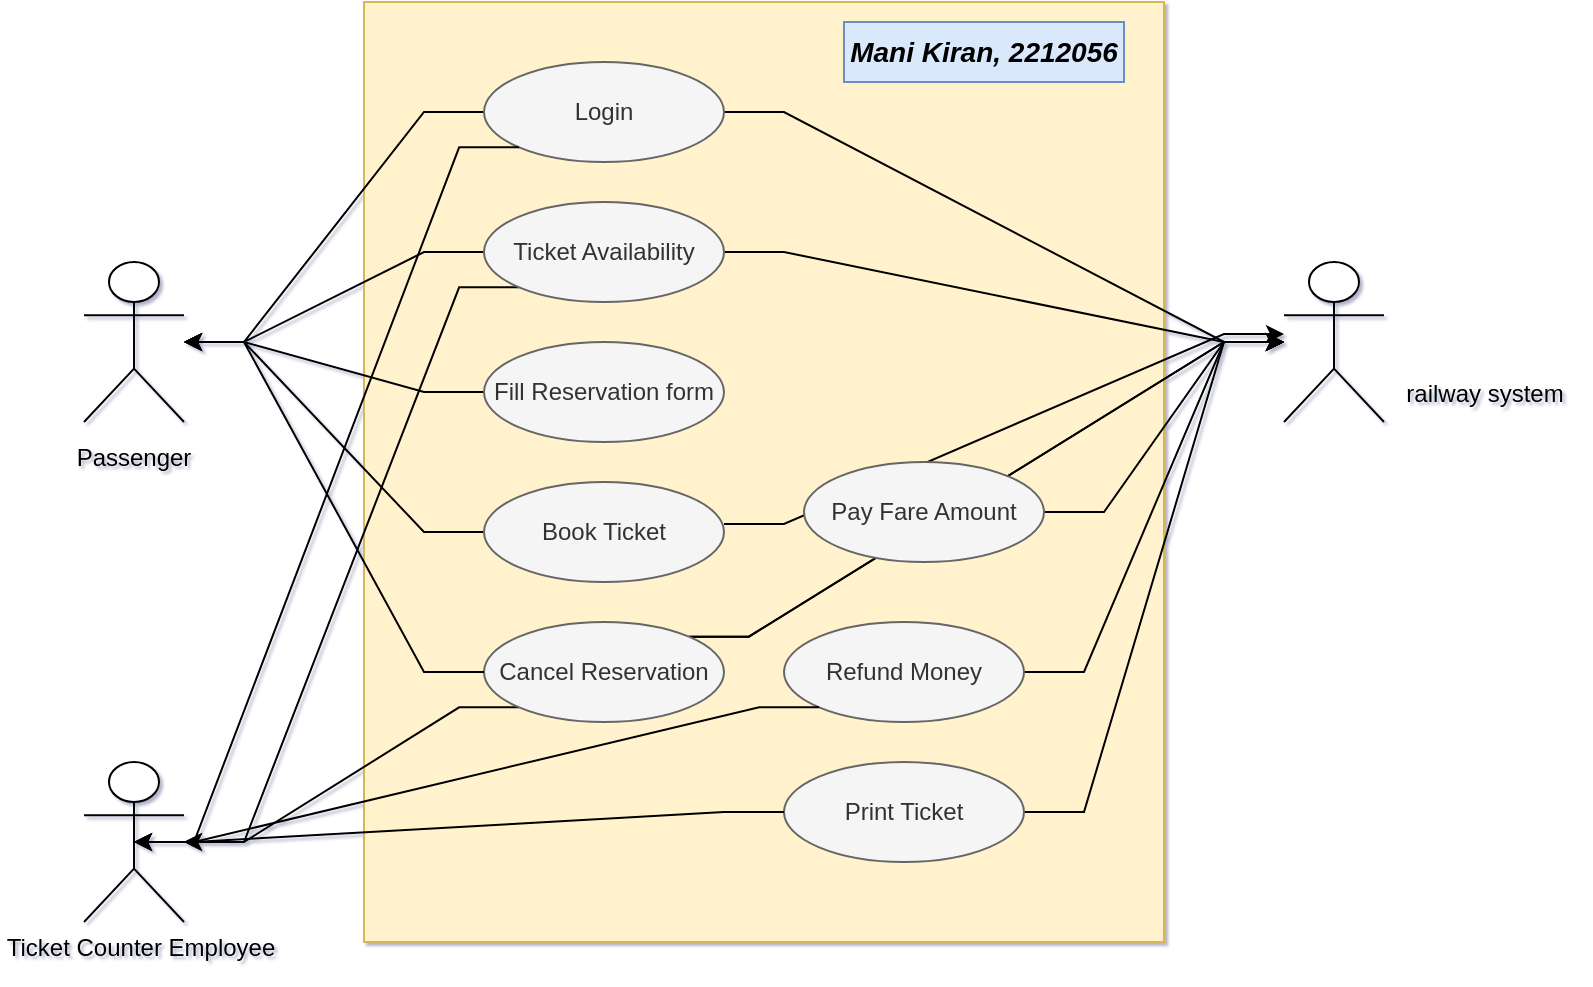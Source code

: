<mxfile version="26.0.10">
  <diagram name="Page-1" id="vQdiWx4bzIn_EOASzztU">
    <mxGraphModel dx="836" dy="525" grid="0" gridSize="10" guides="1" tooltips="1" connect="1" arrows="1" fold="1" page="1" pageScale="1" pageWidth="850" pageHeight="1100" background="none" math="0" shadow="1">
      <root>
        <mxCell id="0" />
        <mxCell id="1" parent="0" />
        <mxCell id="jDwsObu8A2M6rF0goUSd-2" value="" style="rounded=0;whiteSpace=wrap;html=1;fillColor=#fff2cc;strokeColor=#d6b656;" vertex="1" parent="1">
          <mxGeometry x="190" y="20" width="400" height="470" as="geometry" />
        </mxCell>
        <mxCell id="jDwsObu8A2M6rF0goUSd-3" style="edgeStyle=entityRelationEdgeStyle;rounded=0;orthogonalLoop=1;jettySize=auto;html=1;exitX=1;exitY=0;exitDx=0;exitDy=0;" edge="1" parent="1" source="jDwsObu8A2M6rF0goUSd-29">
          <mxGeometry relative="1" as="geometry">
            <mxPoint x="650" y="190" as="targetPoint" />
          </mxGeometry>
        </mxCell>
        <mxCell id="jDwsObu8A2M6rF0goUSd-4" value="" style="shape=umlActor;" vertex="1" parent="1">
          <mxGeometry x="50" y="150" width="50" height="80" as="geometry" />
        </mxCell>
        <mxCell id="jDwsObu8A2M6rF0goUSd-5" value="" style="shape=umlActor;" vertex="1" parent="1">
          <mxGeometry x="650" y="150" width="50" height="80" as="geometry" />
        </mxCell>
        <mxCell id="jDwsObu8A2M6rF0goUSd-6" value="" style="shape=umlActor;" vertex="1" parent="1">
          <mxGeometry x="50" y="400" width="50" height="80" as="geometry" />
        </mxCell>
        <mxCell id="jDwsObu8A2M6rF0goUSd-7" style="edgeStyle=entityRelationEdgeStyle;rounded=0;orthogonalLoop=1;jettySize=auto;html=1;exitX=0;exitY=0.5;exitDx=0;exitDy=0;" edge="1" parent="1" source="jDwsObu8A2M6rF0goUSd-9" target="jDwsObu8A2M6rF0goUSd-4">
          <mxGeometry relative="1" as="geometry" />
        </mxCell>
        <mxCell id="jDwsObu8A2M6rF0goUSd-8" style="edgeStyle=entityRelationEdgeStyle;rounded=0;orthogonalLoop=1;jettySize=auto;html=1;" edge="1" parent="1" source="jDwsObu8A2M6rF0goUSd-9" target="jDwsObu8A2M6rF0goUSd-5">
          <mxGeometry relative="1" as="geometry" />
        </mxCell>
        <mxCell id="jDwsObu8A2M6rF0goUSd-9" value="Login" style="ellipse;whiteSpace=wrap;fillColor=#f5f5f5;fontColor=#333333;strokeColor=#666666;" vertex="1" parent="1">
          <mxGeometry x="250" y="50" width="120" height="50" as="geometry" />
        </mxCell>
        <mxCell id="jDwsObu8A2M6rF0goUSd-10" style="edgeStyle=entityRelationEdgeStyle;rounded=0;orthogonalLoop=1;jettySize=auto;html=1;" edge="1" parent="1" source="jDwsObu8A2M6rF0goUSd-13" target="jDwsObu8A2M6rF0goUSd-4">
          <mxGeometry relative="1" as="geometry" />
        </mxCell>
        <mxCell id="jDwsObu8A2M6rF0goUSd-11" style="edgeStyle=entityRelationEdgeStyle;rounded=0;orthogonalLoop=1;jettySize=auto;html=1;" edge="1" parent="1" source="jDwsObu8A2M6rF0goUSd-13" target="jDwsObu8A2M6rF0goUSd-5">
          <mxGeometry relative="1" as="geometry" />
        </mxCell>
        <mxCell id="jDwsObu8A2M6rF0goUSd-12" style="edgeStyle=entityRelationEdgeStyle;rounded=0;orthogonalLoop=1;jettySize=auto;html=1;exitX=0;exitY=1;exitDx=0;exitDy=0;" edge="1" parent="1" source="jDwsObu8A2M6rF0goUSd-13" target="jDwsObu8A2M6rF0goUSd-6">
          <mxGeometry relative="1" as="geometry" />
        </mxCell>
        <mxCell id="jDwsObu8A2M6rF0goUSd-13" value="Ticket Availability" style="ellipse;whiteSpace=wrap;fillColor=#f5f5f5;fontColor=#333333;strokeColor=#666666;" vertex="1" parent="1">
          <mxGeometry x="250" y="120" width="120" height="50" as="geometry" />
        </mxCell>
        <mxCell id="jDwsObu8A2M6rF0goUSd-14" style="edgeStyle=entityRelationEdgeStyle;rounded=0;orthogonalLoop=1;jettySize=auto;html=1;" edge="1" parent="1" source="jDwsObu8A2M6rF0goUSd-15" target="jDwsObu8A2M6rF0goUSd-4">
          <mxGeometry relative="1" as="geometry" />
        </mxCell>
        <mxCell id="jDwsObu8A2M6rF0goUSd-15" value="Fill Reservation form" style="ellipse;whiteSpace=wrap;fillColor=#f5f5f5;fontColor=#333333;strokeColor=#666666;" vertex="1" parent="1">
          <mxGeometry x="250" y="190" width="120" height="50" as="geometry" />
        </mxCell>
        <mxCell id="jDwsObu8A2M6rF0goUSd-16" style="edgeStyle=entityRelationEdgeStyle;rounded=0;orthogonalLoop=1;jettySize=auto;html=1;" edge="1" parent="1" source="jDwsObu8A2M6rF0goUSd-18" target="jDwsObu8A2M6rF0goUSd-4">
          <mxGeometry relative="1" as="geometry" />
        </mxCell>
        <mxCell id="jDwsObu8A2M6rF0goUSd-17" style="edgeStyle=entityRelationEdgeStyle;rounded=0;orthogonalLoop=1;jettySize=auto;html=1;" edge="1" parent="1">
          <mxGeometry relative="1" as="geometry">
            <mxPoint x="370" y="281" as="sourcePoint" />
            <mxPoint x="650" y="186" as="targetPoint" />
          </mxGeometry>
        </mxCell>
        <mxCell id="jDwsObu8A2M6rF0goUSd-18" value="Book Ticket" style="ellipse;whiteSpace=wrap;fillColor=#f5f5f5;fontColor=#333333;strokeColor=#666666;" vertex="1" parent="1">
          <mxGeometry x="250" y="260" width="120" height="50" as="geometry" />
        </mxCell>
        <mxCell id="jDwsObu8A2M6rF0goUSd-19" style="edgeStyle=entityRelationEdgeStyle;rounded=0;orthogonalLoop=1;jettySize=auto;html=1;exitX=1;exitY=0.5;exitDx=0;exitDy=0;" edge="1" parent="1" source="jDwsObu8A2M6rF0goUSd-27" target="jDwsObu8A2M6rF0goUSd-5">
          <mxGeometry relative="1" as="geometry" />
        </mxCell>
        <mxCell id="jDwsObu8A2M6rF0goUSd-20" style="edgeStyle=entityRelationEdgeStyle;rounded=0;orthogonalLoop=1;jettySize=auto;html=1;" edge="1" parent="1" source="jDwsObu8A2M6rF0goUSd-21" target="jDwsObu8A2M6rF0goUSd-5">
          <mxGeometry relative="1" as="geometry" />
        </mxCell>
        <mxCell id="jDwsObu8A2M6rF0goUSd-21" value="Refund Money" style="ellipse;whiteSpace=wrap;fillColor=#f5f5f5;fontColor=#333333;strokeColor=#666666;" vertex="1" parent="1">
          <mxGeometry x="400" y="330" width="120" height="50" as="geometry" />
        </mxCell>
        <mxCell id="jDwsObu8A2M6rF0goUSd-22" style="edgeStyle=entityRelationEdgeStyle;rounded=0;orthogonalLoop=1;jettySize=auto;html=1;" edge="1" parent="1" source="jDwsObu8A2M6rF0goUSd-23">
          <mxGeometry relative="1" as="geometry">
            <mxPoint x="650" y="190" as="targetPoint" />
          </mxGeometry>
        </mxCell>
        <mxCell id="jDwsObu8A2M6rF0goUSd-23" value="Print Ticket" style="ellipse;whiteSpace=wrap;fillColor=#f5f5f5;fontColor=#333333;strokeColor=#666666;" vertex="1" parent="1">
          <mxGeometry x="400" y="400" width="120" height="50" as="geometry" />
        </mxCell>
        <mxCell id="jDwsObu8A2M6rF0goUSd-24" style="edgeStyle=entityRelationEdgeStyle;rounded=0;orthogonalLoop=1;jettySize=auto;html=1;entryX=0.5;entryY=0.5;entryDx=0;entryDy=0;entryPerimeter=0;" edge="1" parent="1" source="jDwsObu8A2M6rF0goUSd-23" target="jDwsObu8A2M6rF0goUSd-6">
          <mxGeometry relative="1" as="geometry">
            <Array as="points">
              <mxPoint x="240" y="470" />
            </Array>
          </mxGeometry>
        </mxCell>
        <mxCell id="jDwsObu8A2M6rF0goUSd-25" style="edgeStyle=entityRelationEdgeStyle;rounded=0;orthogonalLoop=1;jettySize=auto;html=1;exitX=0;exitY=1;exitDx=0;exitDy=0;entryX=0.5;entryY=0.5;entryDx=0;entryDy=0;entryPerimeter=0;" edge="1" parent="1" source="jDwsObu8A2M6rF0goUSd-9" target="jDwsObu8A2M6rF0goUSd-6">
          <mxGeometry relative="1" as="geometry" />
        </mxCell>
        <mxCell id="jDwsObu8A2M6rF0goUSd-26" style="edgeStyle=entityRelationEdgeStyle;rounded=0;orthogonalLoop=1;jettySize=auto;html=1;exitX=1;exitY=0;exitDx=0;exitDy=0;" edge="1" parent="1" source="jDwsObu8A2M6rF0goUSd-29" target="jDwsObu8A2M6rF0goUSd-5">
          <mxGeometry relative="1" as="geometry" />
        </mxCell>
        <mxCell id="jDwsObu8A2M6rF0goUSd-27" value="Pay Fare Amount" style="ellipse;whiteSpace=wrap;fillColor=#f5f5f5;fontColor=#333333;strokeColor=#666666;" vertex="1" parent="1">
          <mxGeometry x="410" y="250" width="120" height="50" as="geometry" />
        </mxCell>
        <mxCell id="jDwsObu8A2M6rF0goUSd-28" style="edgeStyle=entityRelationEdgeStyle;rounded=0;orthogonalLoop=1;jettySize=auto;html=1;exitX=0;exitY=1;exitDx=0;exitDy=0;" edge="1" parent="1" source="jDwsObu8A2M6rF0goUSd-29" target="jDwsObu8A2M6rF0goUSd-6">
          <mxGeometry relative="1" as="geometry" />
        </mxCell>
        <mxCell id="jDwsObu8A2M6rF0goUSd-29" value="Cancel Reservation" style="ellipse;whiteSpace=wrap;fillColor=#f5f5f5;fontColor=#333333;strokeColor=#666666;" vertex="1" parent="1">
          <mxGeometry x="250" y="330" width="120" height="50" as="geometry" />
        </mxCell>
        <mxCell id="jDwsObu8A2M6rF0goUSd-30" style="edgeStyle=entityRelationEdgeStyle;rounded=0;orthogonalLoop=1;jettySize=auto;html=1;" edge="1" parent="1" source="jDwsObu8A2M6rF0goUSd-29" target="jDwsObu8A2M6rF0goUSd-4">
          <mxGeometry relative="1" as="geometry" />
        </mxCell>
        <mxCell id="jDwsObu8A2M6rF0goUSd-31" value="railway system&lt;div&gt;&lt;br&gt;&lt;/div&gt;" style="text;html=1;align=center;verticalAlign=middle;resizable=0;points=[];autosize=1;strokeColor=none;fillColor=none;" vertex="1" parent="1">
          <mxGeometry x="700" y="203" width="100" height="40" as="geometry" />
        </mxCell>
        <mxCell id="jDwsObu8A2M6rF0goUSd-32" style="edgeStyle=entityRelationEdgeStyle;rounded=0;orthogonalLoop=1;jettySize=auto;html=1;exitX=0;exitY=1;exitDx=0;exitDy=0;entryX=0.5;entryY=0.5;entryDx=0;entryDy=0;entryPerimeter=0;" edge="1" parent="1" source="jDwsObu8A2M6rF0goUSd-21" target="jDwsObu8A2M6rF0goUSd-6">
          <mxGeometry relative="1" as="geometry" />
        </mxCell>
        <mxCell id="jDwsObu8A2M6rF0goUSd-33" value="&lt;b&gt;&lt;i&gt;&lt;font style=&quot;font-size: 14px;&quot;&gt;Mani Kiran, 2212056&lt;/font&gt;&lt;/i&gt;&lt;/b&gt;" style="text;html=1;align=center;verticalAlign=middle;whiteSpace=wrap;rounded=0;fillColor=#dae8fc;strokeColor=#6c8ebf;" vertex="1" parent="1">
          <mxGeometry x="430" y="30" width="140" height="30" as="geometry" />
        </mxCell>
        <mxCell id="jDwsObu8A2M6rF0goUSd-34" value="Ticket Counter Employee" style="text;html=1;align=center;verticalAlign=middle;whiteSpace=wrap;rounded=0;" vertex="1" parent="1">
          <mxGeometry x="8" y="478" width="141" height="30" as="geometry" />
        </mxCell>
        <mxCell id="jDwsObu8A2M6rF0goUSd-35" value="Passenger" style="text;html=1;align=center;verticalAlign=middle;whiteSpace=wrap;rounded=0;" vertex="1" parent="1">
          <mxGeometry x="45" y="233" width="60" height="30" as="geometry" />
        </mxCell>
      </root>
    </mxGraphModel>
  </diagram>
</mxfile>
